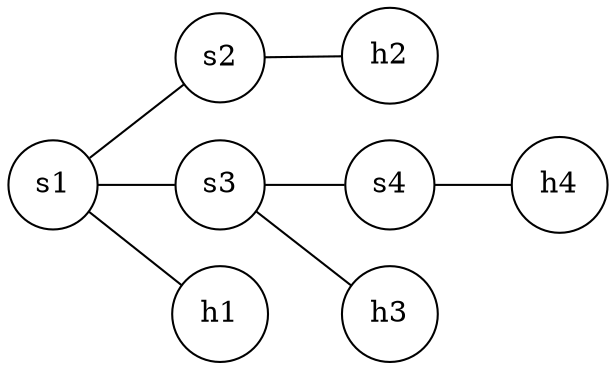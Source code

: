 graph networktopo {
    rankdir = LR;
    node [shape=circle] s1
    node [shape=circle] s2
    node [shape=circle] s3
    node [shape=circle] s4
    node [shape=circle] h1
    node [shape=circle] h2
    node [shape=circle] h3
    node [shape=circle] h4
    
    s1 -- s2 ;
    s1 -- s3 ;
    s3 -- s4 ;
    s1 -- h1 ;
    s2 -- h2 ;
    s3 -- h3 ;
    s4 -- h4 ;
}
